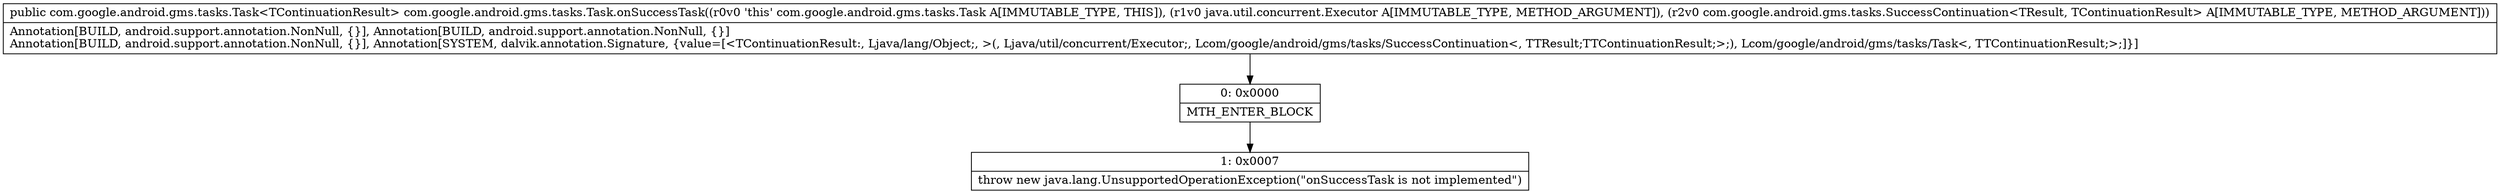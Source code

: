 digraph "CFG forcom.google.android.gms.tasks.Task.onSuccessTask(Ljava\/util\/concurrent\/Executor;Lcom\/google\/android\/gms\/tasks\/SuccessContinuation;)Lcom\/google\/android\/gms\/tasks\/Task;" {
Node_0 [shape=record,label="{0\:\ 0x0000|MTH_ENTER_BLOCK\l}"];
Node_1 [shape=record,label="{1\:\ 0x0007|throw new java.lang.UnsupportedOperationException(\"onSuccessTask is not implemented\")\l}"];
MethodNode[shape=record,label="{public com.google.android.gms.tasks.Task\<TContinuationResult\> com.google.android.gms.tasks.Task.onSuccessTask((r0v0 'this' com.google.android.gms.tasks.Task A[IMMUTABLE_TYPE, THIS]), (r1v0 java.util.concurrent.Executor A[IMMUTABLE_TYPE, METHOD_ARGUMENT]), (r2v0 com.google.android.gms.tasks.SuccessContinuation\<TResult, TContinuationResult\> A[IMMUTABLE_TYPE, METHOD_ARGUMENT]))  | Annotation[BUILD, android.support.annotation.NonNull, \{\}], Annotation[BUILD, android.support.annotation.NonNull, \{\}]\lAnnotation[BUILD, android.support.annotation.NonNull, \{\}], Annotation[SYSTEM, dalvik.annotation.Signature, \{value=[\<TContinuationResult:, Ljava\/lang\/Object;, \>(, Ljava\/util\/concurrent\/Executor;, Lcom\/google\/android\/gms\/tasks\/SuccessContinuation\<, TTResult;TTContinuationResult;\>;), Lcom\/google\/android\/gms\/tasks\/Task\<, TTContinuationResult;\>;]\}]\l}"];
MethodNode -> Node_0;
Node_0 -> Node_1;
}

